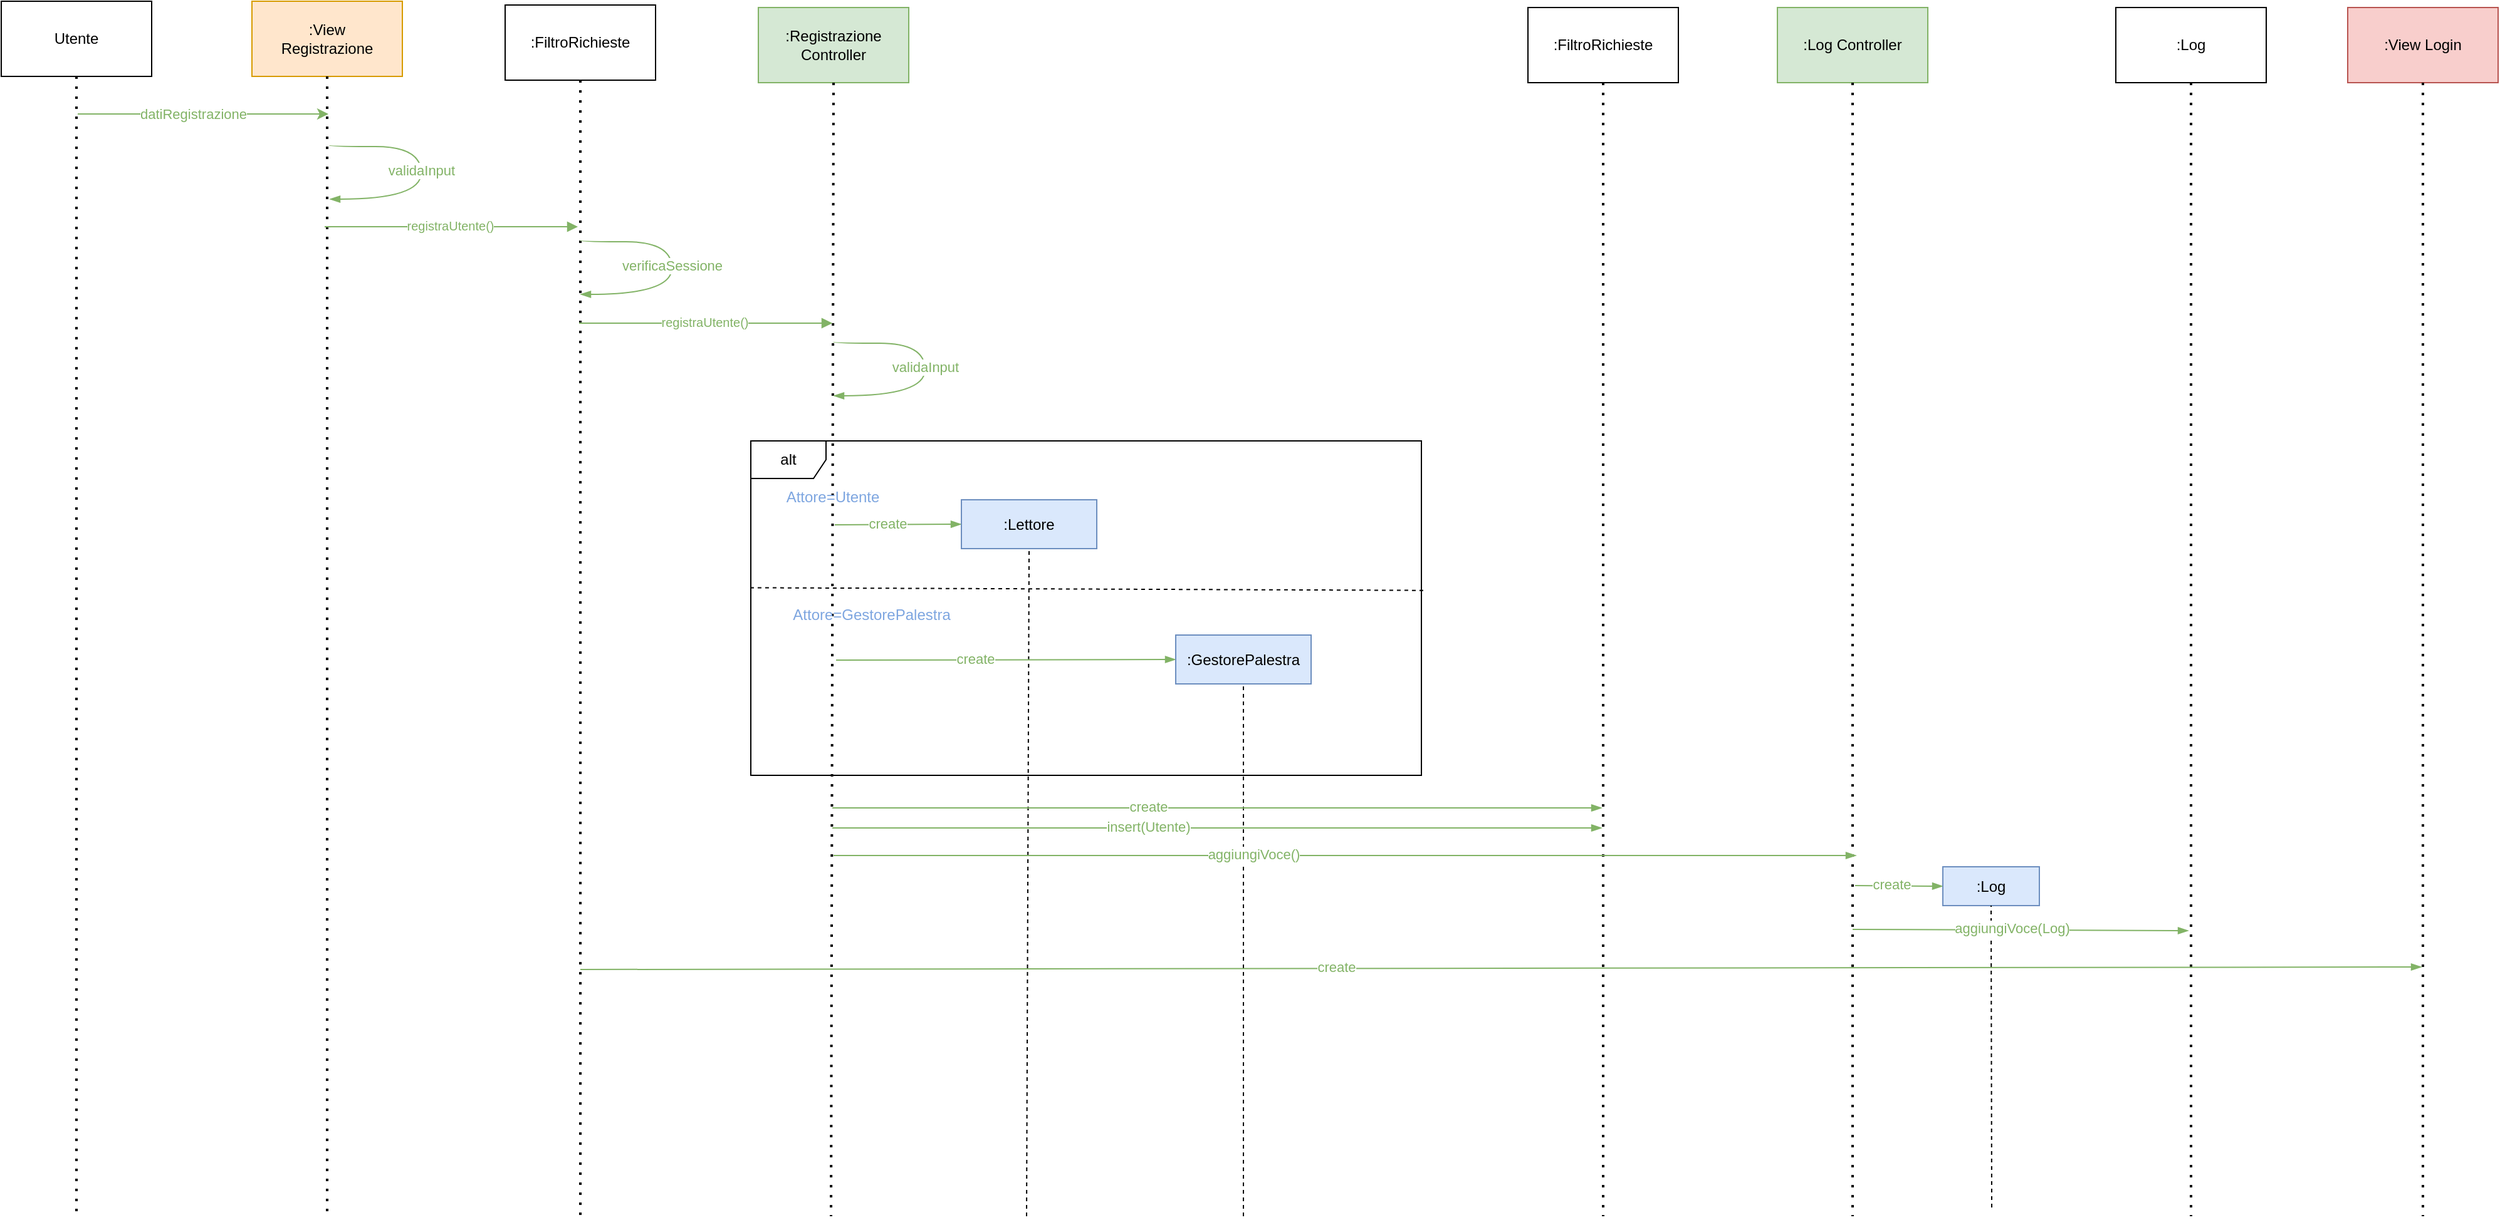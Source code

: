 <mxfile version="24.5.4" type="github">
  <diagram name="Page-1" id="MFwa6qecS6YDcYTtCcl-">
    <mxGraphModel dx="1794" dy="812" grid="0" gridSize="10" guides="1" tooltips="1" connect="1" arrows="1" fold="1" page="0" pageScale="1" pageWidth="850" pageHeight="1100" math="0" shadow="0">
      <root>
        <mxCell id="0" />
        <mxCell id="1" parent="0" />
        <mxCell id="sKm114cUgRpfBioQrUzL-1" value="&lt;div&gt;:View&lt;/div&gt;&lt;div&gt;Registrazione&lt;br&gt;&lt;/div&gt;" style="rounded=0;whiteSpace=wrap;html=1;fillColor=#ffe6cc;strokeColor=#d79b00;" parent="1" vertex="1">
          <mxGeometry x="181" y="40" width="120" height="60" as="geometry" />
        </mxCell>
        <mxCell id="sKm114cUgRpfBioQrUzL-2" value="&lt;div&gt;:Registrazione&lt;/div&gt;&lt;div&gt;Controller&lt;br&gt;&lt;/div&gt;" style="rounded=0;whiteSpace=wrap;html=1;fillColor=#d5e8d4;strokeColor=#82b366;" parent="1" vertex="1">
          <mxGeometry x="585" y="45" width="120" height="60" as="geometry" />
        </mxCell>
        <mxCell id="sKm114cUgRpfBioQrUzL-4" value="" style="endArrow=none;dashed=1;html=1;dashPattern=1 3;strokeWidth=2;rounded=0;exitX=0.5;exitY=1;exitDx=0;exitDy=0;" parent="1" source="sKm114cUgRpfBioQrUzL-1" edge="1">
          <mxGeometry width="50" height="50" relative="1" as="geometry">
            <mxPoint x="628" y="173" as="sourcePoint" />
            <mxPoint x="241" y="1010" as="targetPoint" />
          </mxGeometry>
        </mxCell>
        <mxCell id="sKm114cUgRpfBioQrUzL-5" value="" style="endArrow=none;dashed=1;html=1;dashPattern=1 3;strokeWidth=2;rounded=0;exitX=0.5;exitY=1;exitDx=0;exitDy=0;" parent="1" source="sKm114cUgRpfBioQrUzL-2" edge="1">
          <mxGeometry width="50" height="50" relative="1" as="geometry">
            <mxPoint x="646" y="113" as="sourcePoint" />
            <mxPoint x="643" y="1010" as="targetPoint" />
          </mxGeometry>
        </mxCell>
        <mxCell id="sKm114cUgRpfBioQrUzL-7" value="" style="endArrow=classic;html=1;rounded=0;startArrow=none;startFill=0;fillColor=#d5e8d4;strokeColor=#82b366;" parent="1" edge="1">
          <mxGeometry width="50" height="50" relative="1" as="geometry">
            <mxPoint x="42" y="130" as="sourcePoint" />
            <mxPoint x="242" y="130" as="targetPoint" />
          </mxGeometry>
        </mxCell>
        <mxCell id="sKm114cUgRpfBioQrUzL-38" value="&lt;font color=&quot;#82b366&quot;&gt;datiRegistrazione&lt;/font&gt;" style="edgeLabel;html=1;align=center;verticalAlign=middle;resizable=0;points=[];" parent="sKm114cUgRpfBioQrUzL-7" vertex="1" connectable="0">
          <mxGeometry x="-0.087" relative="1" as="geometry">
            <mxPoint as="offset" />
          </mxGeometry>
        </mxCell>
        <mxCell id="sKm114cUgRpfBioQrUzL-9" value="alt" style="shape=umlFrame;whiteSpace=wrap;html=1;pointerEvents=0;" parent="1" vertex="1">
          <mxGeometry x="579" y="391" width="535" height="267" as="geometry" />
        </mxCell>
        <mxCell id="sKm114cUgRpfBioQrUzL-10" value="&lt;font color=&quot;#7ea6e0&quot;&gt;Attore=Utente&lt;/font&gt;" style="text;html=1;align=center;verticalAlign=middle;resizable=0;points=[];autosize=1;strokeColor=none;fillColor=none;" parent="1" vertex="1">
          <mxGeometry x="592" y="421.5" width="104" height="29" as="geometry" />
        </mxCell>
        <mxCell id="sKm114cUgRpfBioQrUzL-11" value="&lt;font color=&quot;#7ea6e0&quot;&gt;Attore=GestorePalestra&lt;/font&gt;" style="text;html=1;align=center;verticalAlign=middle;resizable=0;points=[];autosize=1;strokeColor=none;fillColor=none;" parent="1" vertex="1">
          <mxGeometry x="593" y="515" width="163" height="29" as="geometry" />
        </mxCell>
        <mxCell id="sKm114cUgRpfBioQrUzL-15" value="" style="endArrow=block;html=1;rounded=0;fillColor=#d5e8d4;strokeColor=#82b366;endFill=1;" parent="1" edge="1">
          <mxGeometry width="50" height="50" relative="1" as="geometry">
            <mxPoint x="239" y="220" as="sourcePoint" />
            <mxPoint x="441" y="220" as="targetPoint" />
          </mxGeometry>
        </mxCell>
        <mxCell id="sKm114cUgRpfBioQrUzL-16" value="&lt;font color=&quot;#82b366&quot; style=&quot;font-size: 10px;&quot;&gt;registraUtente()&lt;/font&gt;" style="edgeLabel;html=1;align=center;verticalAlign=middle;resizable=0;points=[];" parent="sKm114cUgRpfBioQrUzL-15" vertex="1" connectable="0">
          <mxGeometry x="-0.013" y="1" relative="1" as="geometry">
            <mxPoint as="offset" />
          </mxGeometry>
        </mxCell>
        <mxCell id="sKm114cUgRpfBioQrUzL-36" value="Utente" style="rounded=0;whiteSpace=wrap;html=1;" parent="1" vertex="1">
          <mxGeometry x="-19" y="40" width="120" height="60" as="geometry" />
        </mxCell>
        <mxCell id="sKm114cUgRpfBioQrUzL-37" value="" style="endArrow=none;dashed=1;html=1;dashPattern=1 3;strokeWidth=2;rounded=0;exitX=0.5;exitY=1;exitDx=0;exitDy=0;" parent="1" source="sKm114cUgRpfBioQrUzL-36" edge="1">
          <mxGeometry width="50" height="50" relative="1" as="geometry">
            <mxPoint x="428" y="173" as="sourcePoint" />
            <mxPoint x="41" y="1010" as="targetPoint" />
          </mxGeometry>
        </mxCell>
        <mxCell id="sKm114cUgRpfBioQrUzL-39" value="" style="endArrow=blockThin;html=1;rounded=0;fillColor=#d5e8d4;strokeColor=#82b366;endFill=1;edgeStyle=orthogonalEdgeStyle;curved=1;" parent="1" edge="1">
          <mxGeometry width="50" height="50" relative="1" as="geometry">
            <mxPoint x="243" y="155" as="sourcePoint" />
            <mxPoint x="243" y="198" as="targetPoint" />
            <Array as="points">
              <mxPoint x="243" y="156" />
              <mxPoint x="316" y="156" />
              <mxPoint x="316" y="198" />
            </Array>
          </mxGeometry>
        </mxCell>
        <mxCell id="sKm114cUgRpfBioQrUzL-40" value="&lt;font color=&quot;#82b366&quot;&gt;validaInput&lt;/font&gt;" style="edgeLabel;html=1;align=center;verticalAlign=middle;resizable=0;points=[];" parent="sKm114cUgRpfBioQrUzL-39" vertex="1" connectable="0">
          <mxGeometry x="-0.016" relative="1" as="geometry">
            <mxPoint as="offset" />
          </mxGeometry>
        </mxCell>
        <mxCell id="sKm114cUgRpfBioQrUzL-41" value=":FiltroRichieste" style="rounded=0;whiteSpace=wrap;html=1;" parent="1" vertex="1">
          <mxGeometry x="383" y="43" width="120" height="60" as="geometry" />
        </mxCell>
        <mxCell id="sKm114cUgRpfBioQrUzL-42" value="" style="endArrow=none;dashed=1;html=1;dashPattern=1 3;strokeWidth=2;rounded=0;exitX=0.5;exitY=1;exitDx=0;exitDy=0;" parent="1" source="sKm114cUgRpfBioQrUzL-41" edge="1">
          <mxGeometry width="50" height="50" relative="1" as="geometry">
            <mxPoint x="830" y="176" as="sourcePoint" />
            <mxPoint x="443" y="1010" as="targetPoint" />
          </mxGeometry>
        </mxCell>
        <mxCell id="sKm114cUgRpfBioQrUzL-43" value="" style="endArrow=blockThin;html=1;rounded=0;fillColor=#d5e8d4;strokeColor=#82b366;endFill=1;edgeStyle=orthogonalEdgeStyle;curved=1;" parent="1" edge="1">
          <mxGeometry width="50" height="50" relative="1" as="geometry">
            <mxPoint x="443" y="231" as="sourcePoint" />
            <mxPoint x="443" y="274" as="targetPoint" />
            <Array as="points">
              <mxPoint x="443" y="232" />
              <mxPoint x="516" y="232" />
              <mxPoint x="516" y="274" />
            </Array>
          </mxGeometry>
        </mxCell>
        <mxCell id="sKm114cUgRpfBioQrUzL-44" value="&lt;font color=&quot;#82b366&quot;&gt;verificaSessione&lt;/font&gt;" style="edgeLabel;html=1;align=center;verticalAlign=middle;resizable=0;points=[];" parent="sKm114cUgRpfBioQrUzL-43" vertex="1" connectable="0">
          <mxGeometry x="-0.016" relative="1" as="geometry">
            <mxPoint as="offset" />
          </mxGeometry>
        </mxCell>
        <mxCell id="sKm114cUgRpfBioQrUzL-45" value="" style="endArrow=block;html=1;rounded=0;fillColor=#d5e8d4;strokeColor=#82b366;endFill=1;" parent="1" edge="1">
          <mxGeometry width="50" height="50" relative="1" as="geometry">
            <mxPoint x="442" y="297" as="sourcePoint" />
            <mxPoint x="644" y="297" as="targetPoint" />
          </mxGeometry>
        </mxCell>
        <mxCell id="sKm114cUgRpfBioQrUzL-46" value="&lt;font color=&quot;#82b366&quot; style=&quot;font-size: 10px;&quot;&gt;registraUtente()&lt;/font&gt;" style="edgeLabel;html=1;align=center;verticalAlign=middle;resizable=0;points=[];" parent="sKm114cUgRpfBioQrUzL-45" vertex="1" connectable="0">
          <mxGeometry x="-0.013" y="1" relative="1" as="geometry">
            <mxPoint as="offset" />
          </mxGeometry>
        </mxCell>
        <mxCell id="sKm114cUgRpfBioQrUzL-47" value="" style="endArrow=blockThin;html=1;rounded=0;fillColor=#d5e8d4;strokeColor=#82b366;endFill=1;edgeStyle=orthogonalEdgeStyle;curved=1;" parent="1" edge="1">
          <mxGeometry width="50" height="50" relative="1" as="geometry">
            <mxPoint x="645" y="312" as="sourcePoint" />
            <mxPoint x="645" y="355" as="targetPoint" />
            <Array as="points">
              <mxPoint x="645" y="313" />
              <mxPoint x="718" y="313" />
              <mxPoint x="718" y="355" />
            </Array>
          </mxGeometry>
        </mxCell>
        <mxCell id="sKm114cUgRpfBioQrUzL-48" value="&lt;font color=&quot;#82b366&quot;&gt;validaInput&lt;/font&gt;" style="edgeLabel;html=1;align=center;verticalAlign=middle;resizable=0;points=[];" parent="sKm114cUgRpfBioQrUzL-47" vertex="1" connectable="0">
          <mxGeometry x="-0.016" relative="1" as="geometry">
            <mxPoint as="offset" />
          </mxGeometry>
        </mxCell>
        <mxCell id="rhxFpgpyRXWXokQXL5by-1" value="" style="endArrow=none;dashed=1;html=1;rounded=0;exitX=-0.001;exitY=0.439;exitDx=0;exitDy=0;exitPerimeter=0;entryX=1.003;entryY=0.447;entryDx=0;entryDy=0;entryPerimeter=0;" parent="1" source="sKm114cUgRpfBioQrUzL-9" target="sKm114cUgRpfBioQrUzL-9" edge="1">
          <mxGeometry width="50" height="50" relative="1" as="geometry">
            <mxPoint x="834" y="540" as="sourcePoint" />
            <mxPoint x="884" y="490" as="targetPoint" />
          </mxGeometry>
        </mxCell>
        <mxCell id="rhxFpgpyRXWXokQXL5by-2" value="" style="endArrow=blockThin;html=1;rounded=0;endFill=1;fillColor=#d5e8d4;strokeColor=#82b366;entryX=0;entryY=0.5;entryDx=0;entryDy=0;" parent="1" target="rhxFpgpyRXWXokQXL5by-3" edge="1">
          <mxGeometry width="50" height="50" relative="1" as="geometry">
            <mxPoint x="646" y="458" as="sourcePoint" />
            <mxPoint x="742" y="458" as="targetPoint" />
          </mxGeometry>
        </mxCell>
        <mxCell id="rhxFpgpyRXWXokQXL5by-4" value="&lt;font color=&quot;#82b366&quot;&gt;create&lt;/font&gt;" style="edgeLabel;html=1;align=center;verticalAlign=middle;resizable=0;points=[];" parent="rhxFpgpyRXWXokQXL5by-2" vertex="1" connectable="0">
          <mxGeometry x="-0.18" y="1" relative="1" as="geometry">
            <mxPoint as="offset" />
          </mxGeometry>
        </mxCell>
        <mxCell id="rhxFpgpyRXWXokQXL5by-3" value=":Lettore" style="rounded=0;whiteSpace=wrap;html=1;fillColor=#dae8fc;strokeColor=#6c8ebf;" parent="1" vertex="1">
          <mxGeometry x="747" y="438" width="108" height="39" as="geometry" />
        </mxCell>
        <mxCell id="rhxFpgpyRXWXokQXL5by-6" value="" style="endArrow=none;dashed=1;html=1;rounded=0;entryX=0.5;entryY=1;entryDx=0;entryDy=0;" parent="1" target="rhxFpgpyRXWXokQXL5by-3" edge="1">
          <mxGeometry width="50" height="50" relative="1" as="geometry">
            <mxPoint x="799" y="1010" as="sourcePoint" />
            <mxPoint x="828" y="506" as="targetPoint" />
          </mxGeometry>
        </mxCell>
        <mxCell id="rhxFpgpyRXWXokQXL5by-7" value="" style="endArrow=blockThin;html=1;rounded=0;endFill=1;fillColor=#d5e8d4;strokeColor=#82b366;entryX=0;entryY=0.5;entryDx=0;entryDy=0;" parent="1" target="rhxFpgpyRXWXokQXL5by-9" edge="1">
          <mxGeometry width="50" height="50" relative="1" as="geometry">
            <mxPoint x="647" y="566" as="sourcePoint" />
            <mxPoint x="913" y="566" as="targetPoint" />
          </mxGeometry>
        </mxCell>
        <mxCell id="rhxFpgpyRXWXokQXL5by-8" value="&lt;font color=&quot;#82b366&quot;&gt;create&lt;/font&gt;" style="edgeLabel;html=1;align=center;verticalAlign=middle;resizable=0;points=[];" parent="rhxFpgpyRXWXokQXL5by-7" vertex="1" connectable="0">
          <mxGeometry x="-0.18" y="1" relative="1" as="geometry">
            <mxPoint as="offset" />
          </mxGeometry>
        </mxCell>
        <mxCell id="rhxFpgpyRXWXokQXL5by-9" value=":GestorePalestra" style="rounded=0;whiteSpace=wrap;html=1;fillColor=#dae8fc;strokeColor=#6c8ebf;" parent="1" vertex="1">
          <mxGeometry x="918" y="546" width="108" height="39" as="geometry" />
        </mxCell>
        <mxCell id="rhxFpgpyRXWXokQXL5by-10" value="" style="endArrow=none;dashed=1;html=1;rounded=0;entryX=0.5;entryY=1;entryDx=0;entryDy=0;" parent="1" target="rhxFpgpyRXWXokQXL5by-9" edge="1">
          <mxGeometry width="50" height="50" relative="1" as="geometry">
            <mxPoint x="972" y="1010" as="sourcePoint" />
            <mxPoint x="999" y="614" as="targetPoint" />
          </mxGeometry>
        </mxCell>
        <mxCell id="-fbbleJt7m9odcMbAXJR-1" value="" style="endArrow=none;dashed=1;html=1;dashPattern=1 3;strokeWidth=2;rounded=0;exitX=0.5;exitY=1;exitDx=0;exitDy=0;" edge="1" source="-fbbleJt7m9odcMbAXJR-2" parent="1">
          <mxGeometry width="50" height="50" relative="1" as="geometry">
            <mxPoint x="1646" y="178" as="sourcePoint" />
            <mxPoint x="1259" y="1010" as="targetPoint" />
          </mxGeometry>
        </mxCell>
        <mxCell id="-fbbleJt7m9odcMbAXJR-2" value=":FiltroRichieste" style="rounded=0;whiteSpace=wrap;html=1;" vertex="1" parent="1">
          <mxGeometry x="1199" y="45" width="120" height="60" as="geometry" />
        </mxCell>
        <mxCell id="-fbbleJt7m9odcMbAXJR-3" value=":Log Controller" style="rounded=0;whiteSpace=wrap;html=1;fillColor=#d5e8d4;strokeColor=#82b366;" vertex="1" parent="1">
          <mxGeometry x="1398" y="45" width="120" height="60" as="geometry" />
        </mxCell>
        <mxCell id="-fbbleJt7m9odcMbAXJR-4" value="" style="endArrow=none;dashed=1;html=1;dashPattern=1 3;strokeWidth=2;rounded=0;exitX=0.5;exitY=1;exitDx=0;exitDy=0;fillColor=#d5e8d4;strokeColor=#000000;" edge="1" source="-fbbleJt7m9odcMbAXJR-3" parent="1">
          <mxGeometry width="50" height="50" relative="1" as="geometry">
            <mxPoint x="1845" y="178" as="sourcePoint" />
            <mxPoint x="1458" y="1010" as="targetPoint" />
          </mxGeometry>
        </mxCell>
        <mxCell id="-fbbleJt7m9odcMbAXJR-5" value="" style="endArrow=blockThin;html=1;rounded=0;endFill=1;fillColor=#d5e8d4;strokeColor=#82b366;" edge="1" parent="1">
          <mxGeometry width="50" height="50" relative="1" as="geometry">
            <mxPoint x="644" y="684" as="sourcePoint" />
            <mxPoint x="1258" y="684" as="targetPoint" />
          </mxGeometry>
        </mxCell>
        <mxCell id="-fbbleJt7m9odcMbAXJR-6" value="&lt;font color=&quot;#82b366&quot;&gt;create&lt;/font&gt;" style="edgeLabel;html=1;align=center;verticalAlign=middle;resizable=0;points=[];" vertex="1" connectable="0" parent="-fbbleJt7m9odcMbAXJR-5">
          <mxGeometry x="-0.18" y="1" relative="1" as="geometry">
            <mxPoint as="offset" />
          </mxGeometry>
        </mxCell>
        <mxCell id="-fbbleJt7m9odcMbAXJR-7" value="" style="endArrow=blockThin;html=1;rounded=0;endFill=1;fillColor=#d5e8d4;strokeColor=#82b366;" edge="1" parent="1">
          <mxGeometry width="50" height="50" relative="1" as="geometry">
            <mxPoint x="644" y="700" as="sourcePoint" />
            <mxPoint x="1258" y="700" as="targetPoint" />
          </mxGeometry>
        </mxCell>
        <mxCell id="-fbbleJt7m9odcMbAXJR-8" value="&lt;font color=&quot;#82b366&quot;&gt;insert(Utente)&lt;/font&gt;" style="edgeLabel;html=1;align=center;verticalAlign=middle;resizable=0;points=[];" vertex="1" connectable="0" parent="-fbbleJt7m9odcMbAXJR-7">
          <mxGeometry x="-0.18" y="1" relative="1" as="geometry">
            <mxPoint as="offset" />
          </mxGeometry>
        </mxCell>
        <mxCell id="-fbbleJt7m9odcMbAXJR-9" value="" style="endArrow=blockThin;html=1;rounded=0;endFill=1;fillColor=#d5e8d4;strokeColor=#82b366;" edge="1" parent="1">
          <mxGeometry width="50" height="50" relative="1" as="geometry">
            <mxPoint x="645" y="722" as="sourcePoint" />
            <mxPoint x="1461" y="722" as="targetPoint" />
          </mxGeometry>
        </mxCell>
        <mxCell id="-fbbleJt7m9odcMbAXJR-10" value="&lt;font color=&quot;#82b366&quot;&gt;aggiungiVoce()&lt;/font&gt;" style="edgeLabel;html=1;align=center;verticalAlign=middle;resizable=0;points=[];" vertex="1" connectable="0" parent="-fbbleJt7m9odcMbAXJR-9">
          <mxGeometry x="-0.18" y="1" relative="1" as="geometry">
            <mxPoint as="offset" />
          </mxGeometry>
        </mxCell>
        <mxCell id="-fbbleJt7m9odcMbAXJR-13" value=":Log" style="rounded=0;whiteSpace=wrap;html=1;" vertex="1" parent="1">
          <mxGeometry x="1668" y="45" width="120" height="60" as="geometry" />
        </mxCell>
        <mxCell id="-fbbleJt7m9odcMbAXJR-14" value="" style="endArrow=none;dashed=1;html=1;dashPattern=1 3;strokeWidth=2;rounded=0;exitX=0.5;exitY=1;exitDx=0;exitDy=0;" edge="1" source="-fbbleJt7m9odcMbAXJR-13" parent="1">
          <mxGeometry width="50" height="50" relative="1" as="geometry">
            <mxPoint x="2115" y="178" as="sourcePoint" />
            <mxPoint x="1728" y="1010" as="targetPoint" />
          </mxGeometry>
        </mxCell>
        <mxCell id="-fbbleJt7m9odcMbAXJR-15" value="" style="endArrow=blockThin;html=1;rounded=0;fillColor=#d5e8d4;strokeColor=#82b366;endFill=1;entryX=0;entryY=0.5;entryDx=0;entryDy=0;" edge="1" parent="1" target="-fbbleJt7m9odcMbAXJR-16">
          <mxGeometry width="50" height="50" relative="1" as="geometry">
            <mxPoint x="1460" y="746" as="sourcePoint" />
            <mxPoint x="1524" y="746" as="targetPoint" />
          </mxGeometry>
        </mxCell>
        <mxCell id="-fbbleJt7m9odcMbAXJR-18" value="&lt;font color=&quot;#82b366&quot;&gt;create&lt;/font&gt;" style="edgeLabel;html=1;align=center;verticalAlign=middle;resizable=0;points=[];" vertex="1" connectable="0" parent="-fbbleJt7m9odcMbAXJR-15">
          <mxGeometry x="-0.178" y="1" relative="1" as="geometry">
            <mxPoint as="offset" />
          </mxGeometry>
        </mxCell>
        <mxCell id="-fbbleJt7m9odcMbAXJR-16" value=":Log" style="rounded=0;whiteSpace=wrap;html=1;fillColor=#dae8fc;strokeColor=#6c8ebf;" vertex="1" parent="1">
          <mxGeometry x="1530" y="731" width="77" height="31" as="geometry" />
        </mxCell>
        <mxCell id="-fbbleJt7m9odcMbAXJR-17" value="" style="endArrow=none;dashed=1;html=1;rounded=0;entryX=0.5;entryY=1;entryDx=0;entryDy=0;" edge="1" parent="1" target="-fbbleJt7m9odcMbAXJR-16">
          <mxGeometry width="50" height="50" relative="1" as="geometry">
            <mxPoint x="1569" y="1003" as="sourcePoint" />
            <mxPoint x="1585" y="852" as="targetPoint" />
          </mxGeometry>
        </mxCell>
        <mxCell id="-fbbleJt7m9odcMbAXJR-19" value="" style="endArrow=blockThin;html=1;rounded=0;fillColor=#d5e8d4;strokeColor=#82b366;endFill=1;" edge="1" parent="1">
          <mxGeometry width="50" height="50" relative="1" as="geometry">
            <mxPoint x="1458" y="781" as="sourcePoint" />
            <mxPoint x="1726" y="782" as="targetPoint" />
          </mxGeometry>
        </mxCell>
        <mxCell id="-fbbleJt7m9odcMbAXJR-20" value="&lt;font color=&quot;#82b366&quot;&gt;aggiungiVoce(Log)&lt;/font&gt;" style="edgeLabel;html=1;align=center;verticalAlign=middle;resizable=0;points=[];" vertex="1" connectable="0" parent="-fbbleJt7m9odcMbAXJR-19">
          <mxGeometry x="-0.178" y="1" relative="1" as="geometry">
            <mxPoint x="17" y="-1" as="offset" />
          </mxGeometry>
        </mxCell>
        <mxCell id="-fbbleJt7m9odcMbAXJR-21" value=":View Login" style="rounded=0;whiteSpace=wrap;html=1;fillColor=#f8cecc;strokeColor=#b85450;" vertex="1" parent="1">
          <mxGeometry x="1853" y="45" width="120" height="60" as="geometry" />
        </mxCell>
        <mxCell id="-fbbleJt7m9odcMbAXJR-22" value="" style="endArrow=none;dashed=1;html=1;dashPattern=1 3;strokeWidth=2;rounded=0;exitX=0.5;exitY=1;exitDx=0;exitDy=0;" edge="1" source="-fbbleJt7m9odcMbAXJR-21" parent="1">
          <mxGeometry width="50" height="50" relative="1" as="geometry">
            <mxPoint x="2300" y="178" as="sourcePoint" />
            <mxPoint x="1913" y="1010" as="targetPoint" />
          </mxGeometry>
        </mxCell>
        <mxCell id="-fbbleJt7m9odcMbAXJR-23" value="" style="endArrow=blockThin;html=1;rounded=0;endFill=1;fillColor=#d5e8d4;strokeColor=#82b366;" edge="1" parent="1">
          <mxGeometry width="50" height="50" relative="1" as="geometry">
            <mxPoint x="443" y="813" as="sourcePoint" />
            <mxPoint x="1912" y="811" as="targetPoint" />
          </mxGeometry>
        </mxCell>
        <mxCell id="-fbbleJt7m9odcMbAXJR-24" value="&lt;font color=&quot;#82b366&quot;&gt;create&lt;/font&gt;" style="edgeLabel;html=1;align=center;verticalAlign=middle;resizable=0;points=[];" vertex="1" connectable="0" parent="-fbbleJt7m9odcMbAXJR-23">
          <mxGeometry x="-0.18" y="1" relative="1" as="geometry">
            <mxPoint as="offset" />
          </mxGeometry>
        </mxCell>
      </root>
    </mxGraphModel>
  </diagram>
</mxfile>
